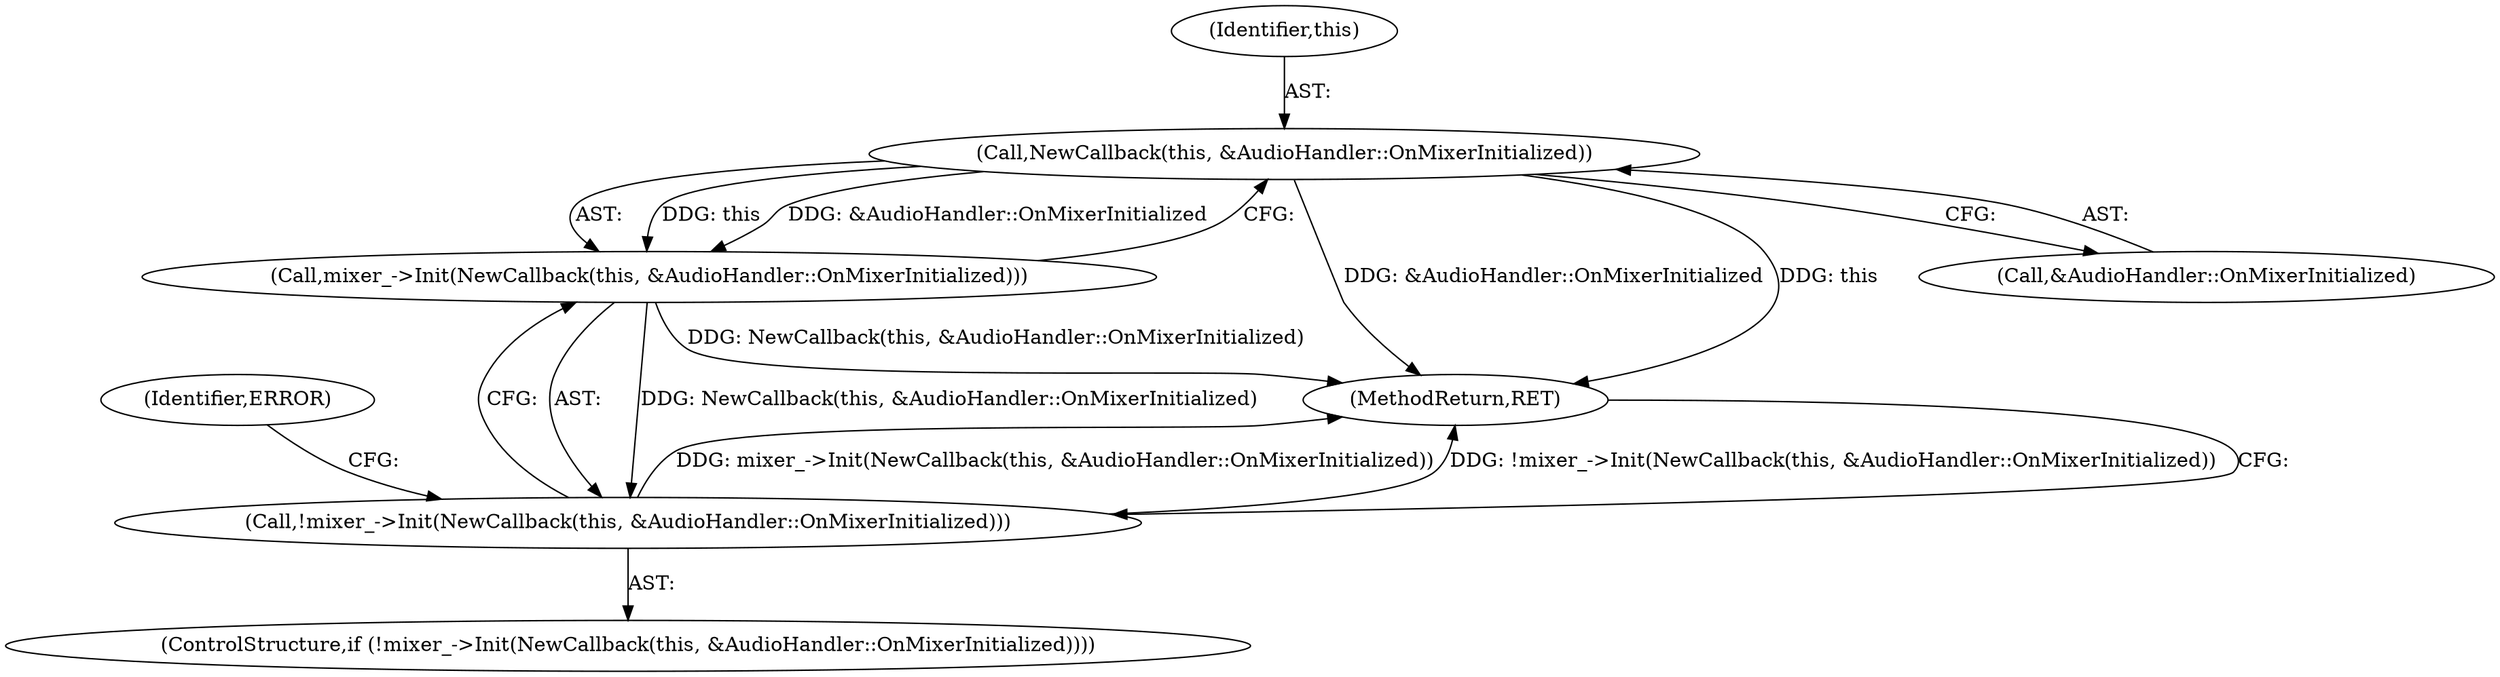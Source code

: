 digraph "1_Chrome_51dfe5e3b332bcea02fb4d4c7493ae841106dd9b_0@del" {
"1000108" [label="(Call,NewCallback(this, &AudioHandler::OnMixerInitialized))"];
"1000107" [label="(Call,mixer_->Init(NewCallback(this, &AudioHandler::OnMixerInitialized)))"];
"1000106" [label="(Call,!mixer_->Init(NewCallback(this, &AudioHandler::OnMixerInitialized)))"];
"1000115" [label="(Identifier,ERROR)"];
"1000105" [label="(ControlStructure,if (!mixer_->Init(NewCallback(this, &AudioHandler::OnMixerInitialized))))"];
"1000117" [label="(MethodReturn,RET)"];
"1000107" [label="(Call,mixer_->Init(NewCallback(this, &AudioHandler::OnMixerInitialized)))"];
"1000106" [label="(Call,!mixer_->Init(NewCallback(this, &AudioHandler::OnMixerInitialized)))"];
"1000108" [label="(Call,NewCallback(this, &AudioHandler::OnMixerInitialized))"];
"1000109" [label="(Identifier,this)"];
"1000110" [label="(Call,&AudioHandler::OnMixerInitialized)"];
"1000108" -> "1000107"  [label="AST: "];
"1000108" -> "1000110"  [label="CFG: "];
"1000109" -> "1000108"  [label="AST: "];
"1000110" -> "1000108"  [label="AST: "];
"1000107" -> "1000108"  [label="CFG: "];
"1000108" -> "1000117"  [label="DDG: &AudioHandler::OnMixerInitialized"];
"1000108" -> "1000117"  [label="DDG: this"];
"1000108" -> "1000107"  [label="DDG: this"];
"1000108" -> "1000107"  [label="DDG: &AudioHandler::OnMixerInitialized"];
"1000107" -> "1000106"  [label="AST: "];
"1000106" -> "1000107"  [label="CFG: "];
"1000107" -> "1000117"  [label="DDG: NewCallback(this, &AudioHandler::OnMixerInitialized)"];
"1000107" -> "1000106"  [label="DDG: NewCallback(this, &AudioHandler::OnMixerInitialized)"];
"1000106" -> "1000105"  [label="AST: "];
"1000115" -> "1000106"  [label="CFG: "];
"1000117" -> "1000106"  [label="CFG: "];
"1000106" -> "1000117"  [label="DDG: mixer_->Init(NewCallback(this, &AudioHandler::OnMixerInitialized))"];
"1000106" -> "1000117"  [label="DDG: !mixer_->Init(NewCallback(this, &AudioHandler::OnMixerInitialized))"];
}
